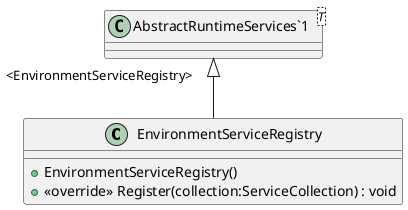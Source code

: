@startuml
class EnvironmentServiceRegistry {
    + EnvironmentServiceRegistry()
    + <<override>> Register(collection:ServiceCollection) : void
}
class "AbstractRuntimeServices`1"<T> {
}
"AbstractRuntimeServices`1" "<EnvironmentServiceRegistry>" <|-- EnvironmentServiceRegistry
@enduml

